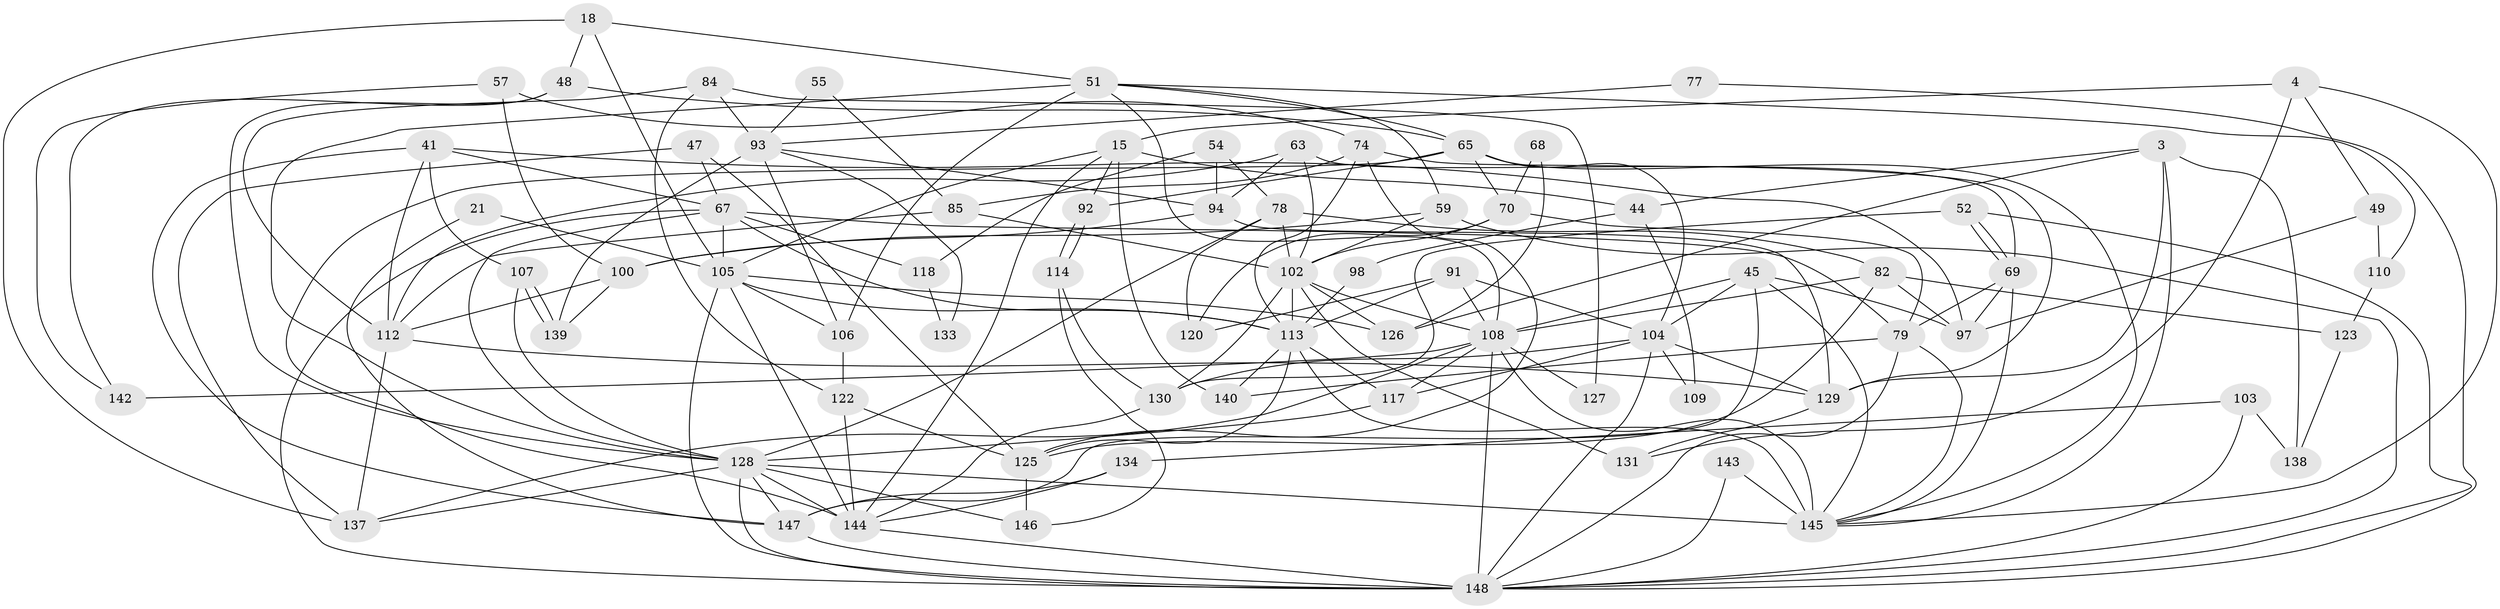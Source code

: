 // original degree distribution, {3: 0.25675675675675674, 6: 0.06756756756756757, 4: 0.27702702702702703, 5: 0.22297297297297297, 7: 0.033783783783783786, 2: 0.12837837837837837, 8: 0.013513513513513514}
// Generated by graph-tools (version 1.1) at 2025/50/03/09/25 04:50:19]
// undirected, 74 vertices, 179 edges
graph export_dot {
graph [start="1"]
  node [color=gray90,style=filled];
  3;
  4 [super="+2"];
  15;
  18;
  21;
  41;
  44 [super="+36"];
  45;
  47;
  48;
  49;
  51 [super="+32"];
  52;
  54;
  55;
  57;
  59;
  63;
  65;
  67 [super="+38"];
  68;
  69 [super="+27+6"];
  70 [super="+16"];
  74 [super="+56"];
  77;
  78;
  79 [super="+37"];
  82 [super="+64"];
  84;
  85;
  91;
  92;
  93 [super="+10"];
  94;
  97 [super="+19"];
  98;
  100 [super="+28"];
  102 [super="+96"];
  103;
  104 [super="+90"];
  105 [super="+17+99+71"];
  106 [super="+61"];
  107 [super="+58"];
  108 [super="+24+86"];
  109;
  110;
  112 [super="+43"];
  113 [super="+31+87+42"];
  114;
  117 [super="+53"];
  118;
  120;
  122 [super="+111"];
  123 [super="+50"];
  125 [super="+46+33"];
  126;
  127;
  128 [super="+11+60+124+62+119"];
  129 [super="+116"];
  130 [super="+34+121"];
  131 [super="+39"];
  133;
  134;
  137 [super="+35"];
  138;
  139 [super="+132"];
  140 [super="+81"];
  142 [super="+66"];
  143;
  144 [super="+12+40"];
  145 [super="+136+141"];
  146;
  147 [super="+23"];
  148 [super="+88+89+76+101+115"];
  3 -- 129 [weight=2];
  3 -- 126;
  3 -- 44;
  3 -- 138;
  3 -- 145;
  4 -- 15 [weight=2];
  4 -- 131;
  4 -- 49;
  4 -- 145;
  15 -- 144;
  15 -- 92;
  15 -- 44;
  15 -- 105;
  15 -- 140;
  18 -- 105;
  18 -- 48;
  18 -- 51;
  18 -- 137;
  21 -- 147;
  21 -- 105;
  41 -- 112 [weight=2];
  41 -- 67 [weight=2];
  41 -- 97;
  41 -- 107;
  41 -- 147;
  44 -- 109;
  44 -- 98;
  45 -- 104;
  45 -- 97 [weight=2];
  45 -- 145;
  45 -- 147;
  45 -- 108;
  47 -- 137;
  47 -- 67;
  47 -- 125;
  48 -- 65;
  48 -- 128;
  48 -- 142;
  49 -- 97;
  49 -- 110;
  51 -- 65;
  51 -- 110;
  51 -- 106 [weight=2];
  51 -- 59;
  51 -- 128;
  51 -- 108;
  52 -- 69;
  52 -- 69;
  52 -- 148;
  52 -- 130;
  54 -- 94;
  54 -- 78;
  54 -- 118;
  55 -- 85;
  55 -- 93;
  57 -- 74;
  57 -- 100;
  57 -- 142;
  59 -- 100;
  59 -- 148;
  59 -- 102;
  63 -- 69 [weight=2];
  63 -- 94;
  63 -- 112;
  63 -- 102;
  65 -- 70 [weight=2];
  65 -- 92;
  65 -- 104;
  65 -- 144;
  65 -- 145;
  67 -- 118;
  67 -- 113;
  67 -- 79 [weight=2];
  67 -- 128;
  67 -- 105 [weight=2];
  67 -- 148;
  68 -- 70;
  68 -- 126;
  69 -- 79;
  69 -- 97;
  69 -- 145;
  70 -- 120;
  70 -- 79;
  70 -- 102 [weight=2];
  74 -- 85 [weight=2];
  74 -- 129;
  74 -- 125 [weight=2];
  74 -- 113 [weight=2];
  77 -- 93;
  77 -- 148;
  78 -- 120;
  78 -- 102;
  78 -- 128;
  78 -- 82;
  79 -- 145;
  79 -- 148;
  79 -- 140;
  82 -- 97;
  82 -- 108 [weight=2];
  82 -- 125 [weight=2];
  82 -- 123;
  84 -- 112;
  84 -- 93;
  84 -- 127;
  84 -- 122;
  85 -- 112;
  85 -- 102 [weight=2];
  91 -- 120;
  91 -- 108;
  91 -- 104;
  91 -- 113;
  92 -- 114;
  92 -- 114;
  93 -- 94;
  93 -- 133;
  93 -- 106;
  93 -- 139;
  94 -- 129;
  94 -- 100;
  98 -- 113;
  100 -- 139;
  100 -- 112;
  102 -- 126;
  102 -- 131;
  102 -- 108 [weight=3];
  102 -- 130;
  102 -- 113;
  103 -- 134;
  103 -- 138;
  103 -- 148;
  104 -- 129;
  104 -- 148;
  104 -- 130 [weight=2];
  104 -- 109;
  104 -- 117;
  105 -- 148 [weight=2];
  105 -- 106 [weight=2];
  105 -- 144 [weight=2];
  105 -- 126;
  105 -- 113;
  106 -- 122;
  107 -- 139 [weight=2];
  107 -- 139;
  107 -- 128;
  108 -- 117;
  108 -- 145;
  108 -- 148 [weight=4];
  108 -- 142 [weight=3];
  108 -- 137;
  108 -- 127;
  110 -- 123;
  112 -- 137 [weight=2];
  112 -- 129;
  113 -- 145;
  113 -- 125;
  113 -- 117;
  113 -- 140;
  114 -- 146;
  114 -- 130;
  117 -- 128;
  118 -- 133;
  122 -- 125 [weight=3];
  122 -- 144;
  123 -- 138;
  125 -- 146 [weight=2];
  128 -- 137 [weight=2];
  128 -- 147 [weight=2];
  128 -- 145 [weight=4];
  128 -- 146 [weight=2];
  128 -- 144 [weight=2];
  128 -- 148;
  129 -- 131;
  130 -- 144;
  134 -- 144;
  134 -- 147;
  143 -- 145;
  143 -- 148;
  144 -- 148;
  147 -- 148 [weight=2];
}
